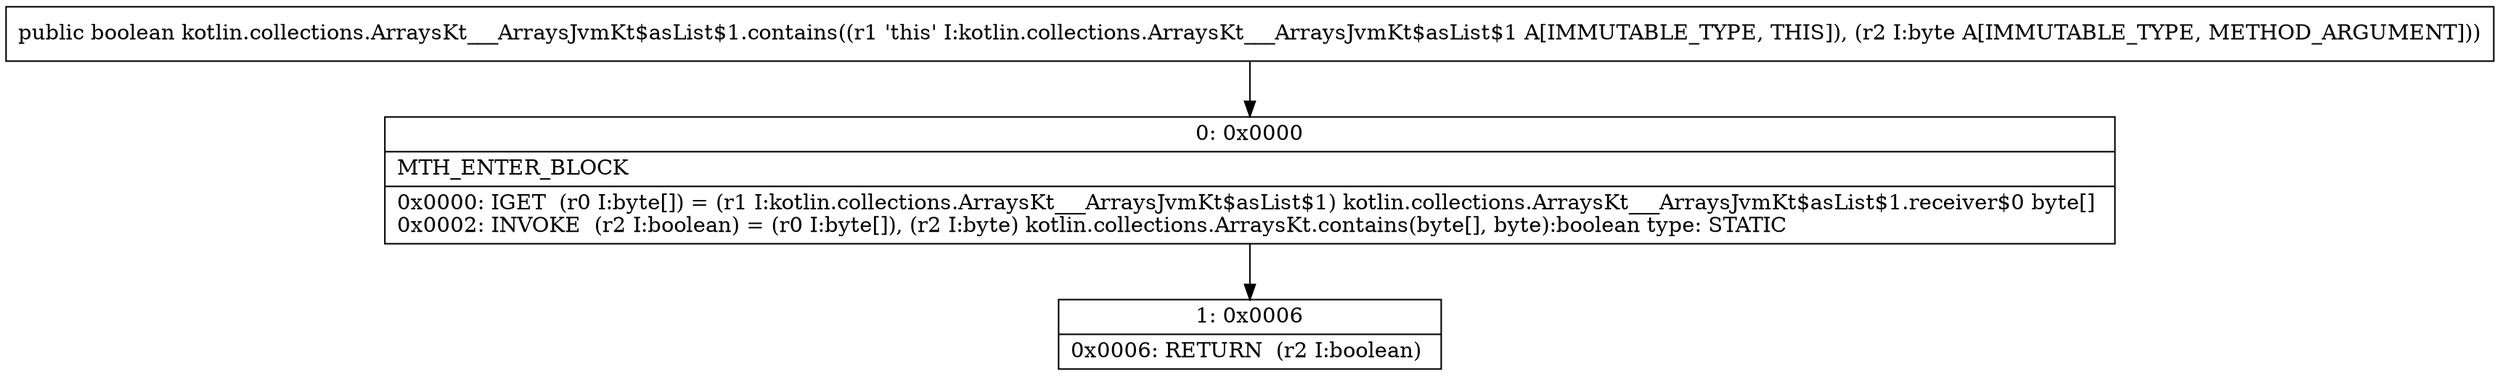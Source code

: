 digraph "CFG forkotlin.collections.ArraysKt___ArraysJvmKt$asList$1.contains(B)Z" {
Node_0 [shape=record,label="{0\:\ 0x0000|MTH_ENTER_BLOCK\l|0x0000: IGET  (r0 I:byte[]) = (r1 I:kotlin.collections.ArraysKt___ArraysJvmKt$asList$1) kotlin.collections.ArraysKt___ArraysJvmKt$asList$1.receiver$0 byte[] \l0x0002: INVOKE  (r2 I:boolean) = (r0 I:byte[]), (r2 I:byte) kotlin.collections.ArraysKt.contains(byte[], byte):boolean type: STATIC \l}"];
Node_1 [shape=record,label="{1\:\ 0x0006|0x0006: RETURN  (r2 I:boolean) \l}"];
MethodNode[shape=record,label="{public boolean kotlin.collections.ArraysKt___ArraysJvmKt$asList$1.contains((r1 'this' I:kotlin.collections.ArraysKt___ArraysJvmKt$asList$1 A[IMMUTABLE_TYPE, THIS]), (r2 I:byte A[IMMUTABLE_TYPE, METHOD_ARGUMENT])) }"];
MethodNode -> Node_0;
Node_0 -> Node_1;
}

